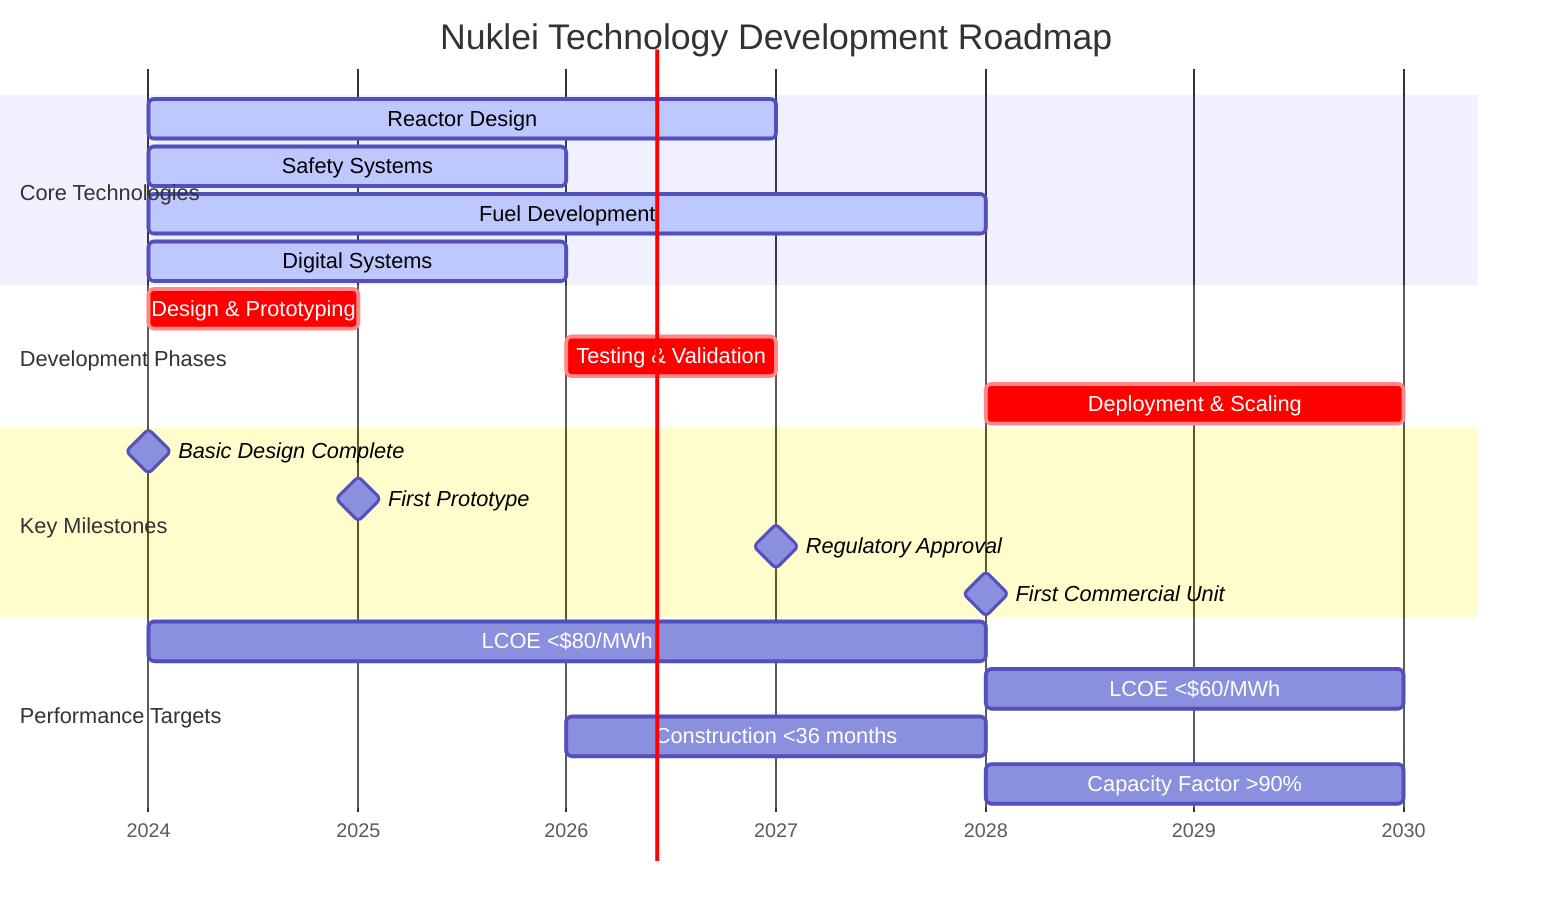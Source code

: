 gantt
    title Nuklei Technology Development Roadmap
    dateFormat  YYYY
    axisFormat %Y
    
    section Core Technologies
    Reactor Design         :active, 2024, 2027
    Safety Systems         :active, 2024, 2026
    Fuel Development       :active, 2024, 2028
    Digital Systems        :active, 2024, 2026
    
    section Development Phases
    Design & Prototyping   :crit, 2024, 2025
    Testing & Validation   :crit, 2026, 2027
    Deployment & Scaling   :crit, 2028, 2030
    
    section Key Milestones
    Basic Design Complete     :milestone, 2024, 1d
    First Prototype           :milestone, 2025, 1d
    Regulatory Approval       :milestone, 2027, 1d
    First Commercial Unit     :milestone, 2028, 1d
    
    section Performance Targets
    LCOE <$80/MWh           :2024, 2028
    LCOE <$60/MWh           :2028, 2030
    Construction <36 months :2026, 2028
    Capacity Factor >90%    :2028, 2030